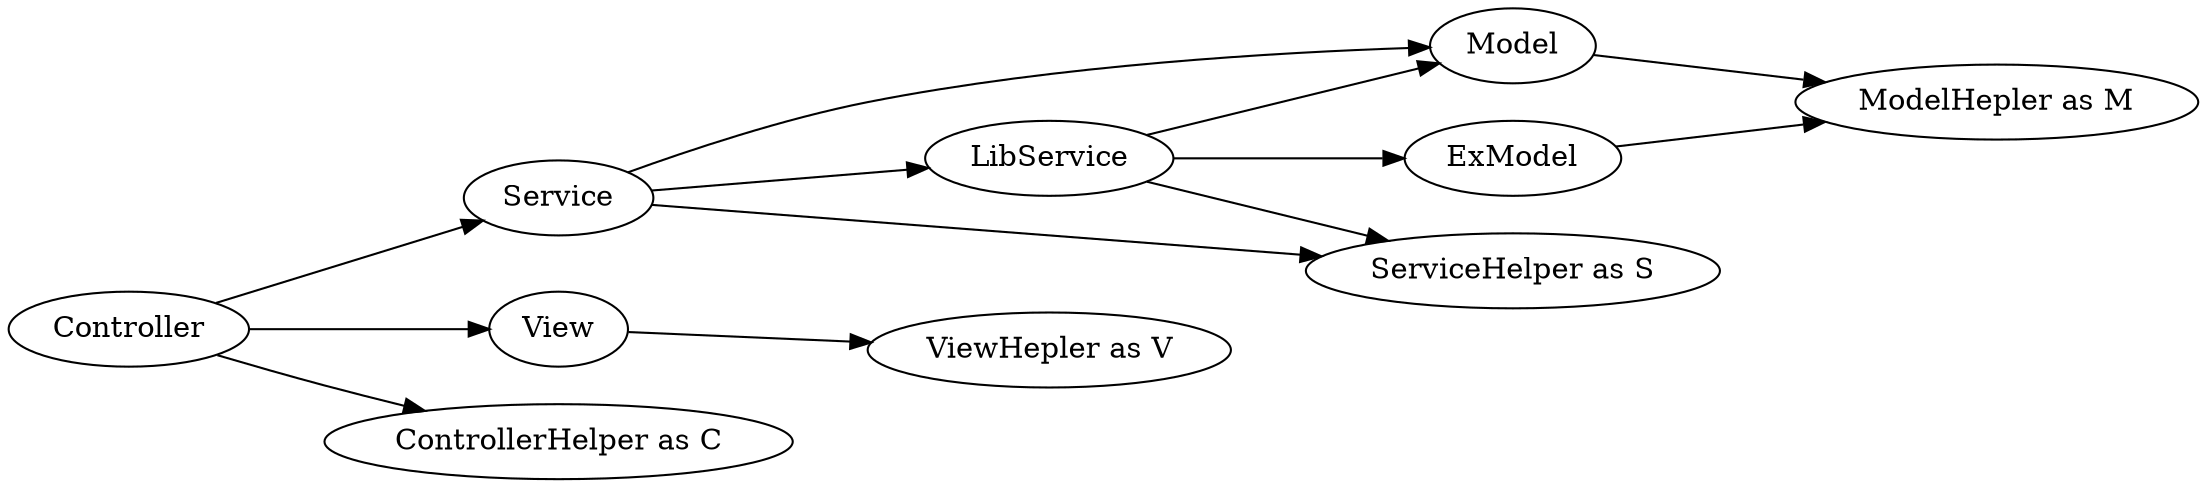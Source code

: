 digraph G{
/* This is a graphviz file */
graph [rankdir = "LR"];

    Controller -> Service -> Model;
    
    Service -> LibService;
    LibService->ExModel;
    LibService->Model;
    Controller -> View;

    Controller ->ControllerHelper;

    Service ->ServiceHelper;
    LibService ->ServiceHelper;

    Model ->ModelHepler;
    ExModel ->ModelHepler;
    View -> ViewHepler;
    ControllerHelper [label="ControllerHelper as C"];
    ServiceHelper [label="ServiceHelper as S"];
    ModelHepler [label="ModelHepler as M"];
    ViewHepler [label="ViewHepler as V"];

}
